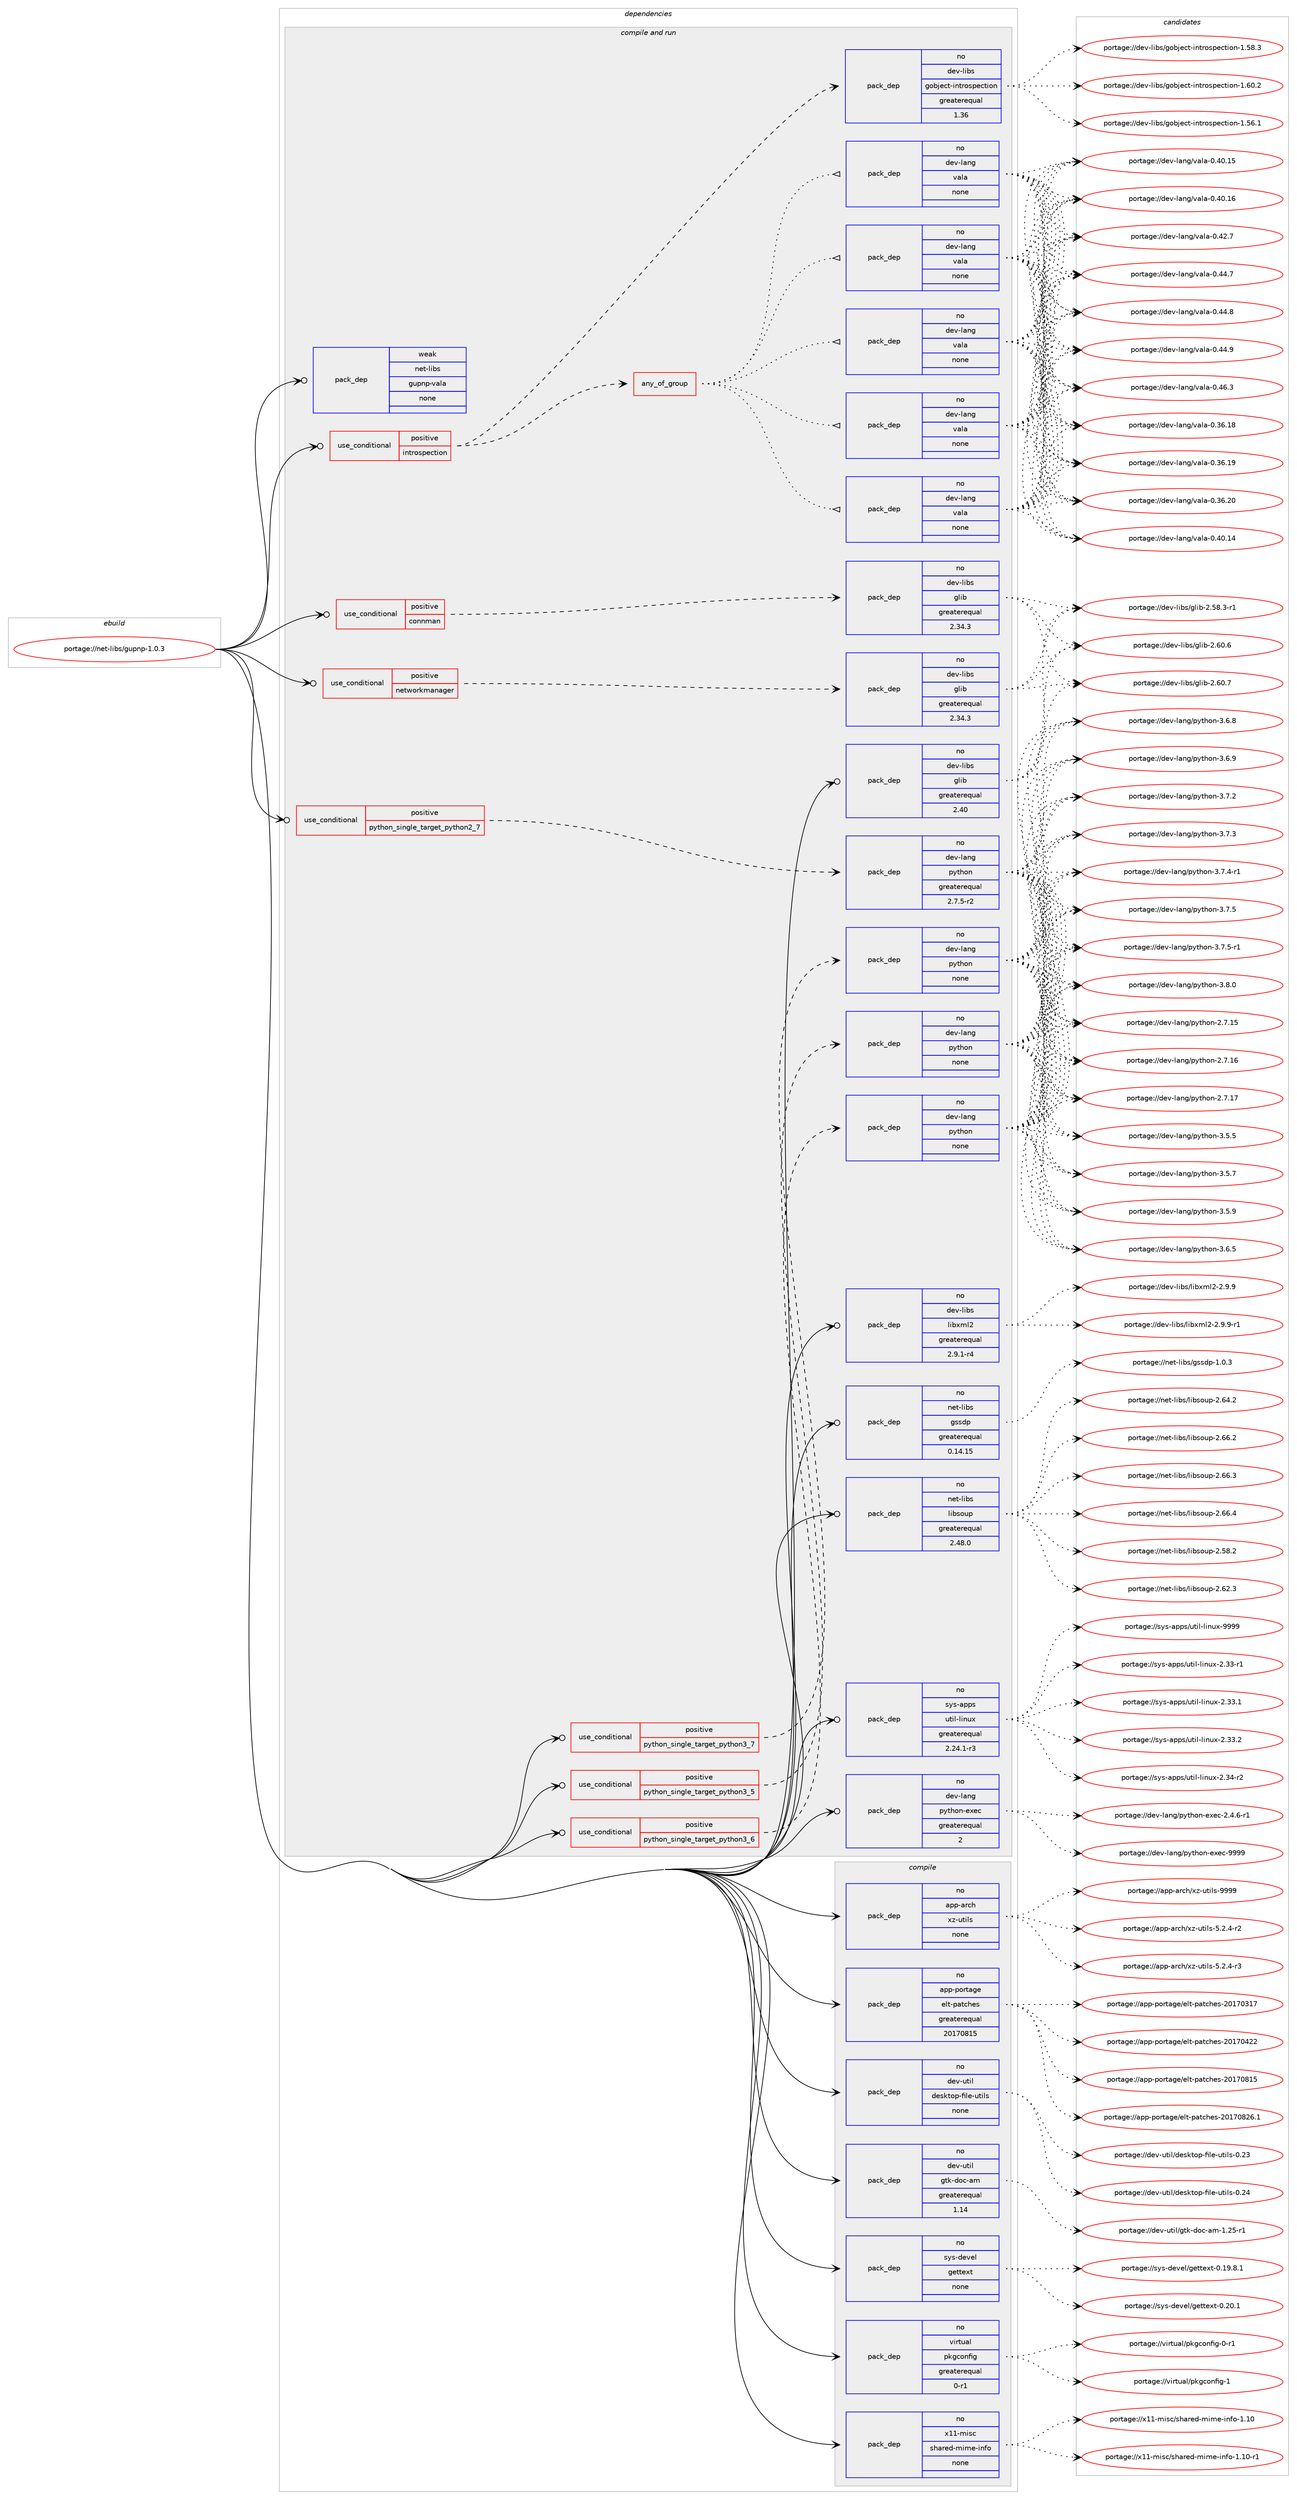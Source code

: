 digraph prolog {

# *************
# Graph options
# *************

newrank=true;
concentrate=true;
compound=true;
graph [rankdir=LR,fontname=Helvetica,fontsize=10,ranksep=1.5];#, ranksep=2.5, nodesep=0.2];
edge  [arrowhead=vee];
node  [fontname=Helvetica,fontsize=10];

# **********
# The ebuild
# **********

subgraph cluster_leftcol {
color=gray;
rank=same;
label=<<i>ebuild</i>>;
id [label="portage://net-libs/gupnp-1.0.3", color=red, width=4, href="../net-libs/gupnp-1.0.3.svg"];
}

# ****************
# The dependencies
# ****************

subgraph cluster_midcol {
color=gray;
label=<<i>dependencies</i>>;
subgraph cluster_compile {
fillcolor="#eeeeee";
style=filled;
label=<<i>compile</i>>;
subgraph pack263151 {
dependency358852 [label=<<TABLE BORDER="0" CELLBORDER="1" CELLSPACING="0" CELLPADDING="4" WIDTH="220"><TR><TD ROWSPAN="6" CELLPADDING="30">pack_dep</TD></TR><TR><TD WIDTH="110">no</TD></TR><TR><TD>app-arch</TD></TR><TR><TD>xz-utils</TD></TR><TR><TD>none</TD></TR><TR><TD></TD></TR></TABLE>>, shape=none, color=blue];
}
id:e -> dependency358852:w [weight=20,style="solid",arrowhead="vee"];
subgraph pack263152 {
dependency358853 [label=<<TABLE BORDER="0" CELLBORDER="1" CELLSPACING="0" CELLPADDING="4" WIDTH="220"><TR><TD ROWSPAN="6" CELLPADDING="30">pack_dep</TD></TR><TR><TD WIDTH="110">no</TD></TR><TR><TD>app-portage</TD></TR><TR><TD>elt-patches</TD></TR><TR><TD>greaterequal</TD></TR><TR><TD>20170815</TD></TR></TABLE>>, shape=none, color=blue];
}
id:e -> dependency358853:w [weight=20,style="solid",arrowhead="vee"];
subgraph pack263153 {
dependency358854 [label=<<TABLE BORDER="0" CELLBORDER="1" CELLSPACING="0" CELLPADDING="4" WIDTH="220"><TR><TD ROWSPAN="6" CELLPADDING="30">pack_dep</TD></TR><TR><TD WIDTH="110">no</TD></TR><TR><TD>dev-util</TD></TR><TR><TD>desktop-file-utils</TD></TR><TR><TD>none</TD></TR><TR><TD></TD></TR></TABLE>>, shape=none, color=blue];
}
id:e -> dependency358854:w [weight=20,style="solid",arrowhead="vee"];
subgraph pack263154 {
dependency358855 [label=<<TABLE BORDER="0" CELLBORDER="1" CELLSPACING="0" CELLPADDING="4" WIDTH="220"><TR><TD ROWSPAN="6" CELLPADDING="30">pack_dep</TD></TR><TR><TD WIDTH="110">no</TD></TR><TR><TD>dev-util</TD></TR><TR><TD>gtk-doc-am</TD></TR><TR><TD>greaterequal</TD></TR><TR><TD>1.14</TD></TR></TABLE>>, shape=none, color=blue];
}
id:e -> dependency358855:w [weight=20,style="solid",arrowhead="vee"];
subgraph pack263155 {
dependency358856 [label=<<TABLE BORDER="0" CELLBORDER="1" CELLSPACING="0" CELLPADDING="4" WIDTH="220"><TR><TD ROWSPAN="6" CELLPADDING="30">pack_dep</TD></TR><TR><TD WIDTH="110">no</TD></TR><TR><TD>sys-devel</TD></TR><TR><TD>gettext</TD></TR><TR><TD>none</TD></TR><TR><TD></TD></TR></TABLE>>, shape=none, color=blue];
}
id:e -> dependency358856:w [weight=20,style="solid",arrowhead="vee"];
subgraph pack263156 {
dependency358857 [label=<<TABLE BORDER="0" CELLBORDER="1" CELLSPACING="0" CELLPADDING="4" WIDTH="220"><TR><TD ROWSPAN="6" CELLPADDING="30">pack_dep</TD></TR><TR><TD WIDTH="110">no</TD></TR><TR><TD>virtual</TD></TR><TR><TD>pkgconfig</TD></TR><TR><TD>greaterequal</TD></TR><TR><TD>0-r1</TD></TR></TABLE>>, shape=none, color=blue];
}
id:e -> dependency358857:w [weight=20,style="solid",arrowhead="vee"];
subgraph pack263157 {
dependency358858 [label=<<TABLE BORDER="0" CELLBORDER="1" CELLSPACING="0" CELLPADDING="4" WIDTH="220"><TR><TD ROWSPAN="6" CELLPADDING="30">pack_dep</TD></TR><TR><TD WIDTH="110">no</TD></TR><TR><TD>x11-misc</TD></TR><TR><TD>shared-mime-info</TD></TR><TR><TD>none</TD></TR><TR><TD></TD></TR></TABLE>>, shape=none, color=blue];
}
id:e -> dependency358858:w [weight=20,style="solid",arrowhead="vee"];
}
subgraph cluster_compileandrun {
fillcolor="#eeeeee";
style=filled;
label=<<i>compile and run</i>>;
subgraph cond89771 {
dependency358859 [label=<<TABLE BORDER="0" CELLBORDER="1" CELLSPACING="0" CELLPADDING="4"><TR><TD ROWSPAN="3" CELLPADDING="10">use_conditional</TD></TR><TR><TD>positive</TD></TR><TR><TD>connman</TD></TR></TABLE>>, shape=none, color=red];
subgraph pack263158 {
dependency358860 [label=<<TABLE BORDER="0" CELLBORDER="1" CELLSPACING="0" CELLPADDING="4" WIDTH="220"><TR><TD ROWSPAN="6" CELLPADDING="30">pack_dep</TD></TR><TR><TD WIDTH="110">no</TD></TR><TR><TD>dev-libs</TD></TR><TR><TD>glib</TD></TR><TR><TD>greaterequal</TD></TR><TR><TD>2.34.3</TD></TR></TABLE>>, shape=none, color=blue];
}
dependency358859:e -> dependency358860:w [weight=20,style="dashed",arrowhead="vee"];
}
id:e -> dependency358859:w [weight=20,style="solid",arrowhead="odotvee"];
subgraph cond89772 {
dependency358861 [label=<<TABLE BORDER="0" CELLBORDER="1" CELLSPACING="0" CELLPADDING="4"><TR><TD ROWSPAN="3" CELLPADDING="10">use_conditional</TD></TR><TR><TD>positive</TD></TR><TR><TD>introspection</TD></TR></TABLE>>, shape=none, color=red];
subgraph pack263159 {
dependency358862 [label=<<TABLE BORDER="0" CELLBORDER="1" CELLSPACING="0" CELLPADDING="4" WIDTH="220"><TR><TD ROWSPAN="6" CELLPADDING="30">pack_dep</TD></TR><TR><TD WIDTH="110">no</TD></TR><TR><TD>dev-libs</TD></TR><TR><TD>gobject-introspection</TD></TR><TR><TD>greaterequal</TD></TR><TR><TD>1.36</TD></TR></TABLE>>, shape=none, color=blue];
}
dependency358861:e -> dependency358862:w [weight=20,style="dashed",arrowhead="vee"];
subgraph any5778 {
dependency358863 [label=<<TABLE BORDER="0" CELLBORDER="1" CELLSPACING="0" CELLPADDING="4"><TR><TD CELLPADDING="10">any_of_group</TD></TR></TABLE>>, shape=none, color=red];subgraph pack263160 {
dependency358864 [label=<<TABLE BORDER="0" CELLBORDER="1" CELLSPACING="0" CELLPADDING="4" WIDTH="220"><TR><TD ROWSPAN="6" CELLPADDING="30">pack_dep</TD></TR><TR><TD WIDTH="110">no</TD></TR><TR><TD>dev-lang</TD></TR><TR><TD>vala</TD></TR><TR><TD>none</TD></TR><TR><TD></TD></TR></TABLE>>, shape=none, color=blue];
}
dependency358863:e -> dependency358864:w [weight=20,style="dotted",arrowhead="oinv"];
subgraph pack263161 {
dependency358865 [label=<<TABLE BORDER="0" CELLBORDER="1" CELLSPACING="0" CELLPADDING="4" WIDTH="220"><TR><TD ROWSPAN="6" CELLPADDING="30">pack_dep</TD></TR><TR><TD WIDTH="110">no</TD></TR><TR><TD>dev-lang</TD></TR><TR><TD>vala</TD></TR><TR><TD>none</TD></TR><TR><TD></TD></TR></TABLE>>, shape=none, color=blue];
}
dependency358863:e -> dependency358865:w [weight=20,style="dotted",arrowhead="oinv"];
subgraph pack263162 {
dependency358866 [label=<<TABLE BORDER="0" CELLBORDER="1" CELLSPACING="0" CELLPADDING="4" WIDTH="220"><TR><TD ROWSPAN="6" CELLPADDING="30">pack_dep</TD></TR><TR><TD WIDTH="110">no</TD></TR><TR><TD>dev-lang</TD></TR><TR><TD>vala</TD></TR><TR><TD>none</TD></TR><TR><TD></TD></TR></TABLE>>, shape=none, color=blue];
}
dependency358863:e -> dependency358866:w [weight=20,style="dotted",arrowhead="oinv"];
subgraph pack263163 {
dependency358867 [label=<<TABLE BORDER="0" CELLBORDER="1" CELLSPACING="0" CELLPADDING="4" WIDTH="220"><TR><TD ROWSPAN="6" CELLPADDING="30">pack_dep</TD></TR><TR><TD WIDTH="110">no</TD></TR><TR><TD>dev-lang</TD></TR><TR><TD>vala</TD></TR><TR><TD>none</TD></TR><TR><TD></TD></TR></TABLE>>, shape=none, color=blue];
}
dependency358863:e -> dependency358867:w [weight=20,style="dotted",arrowhead="oinv"];
subgraph pack263164 {
dependency358868 [label=<<TABLE BORDER="0" CELLBORDER="1" CELLSPACING="0" CELLPADDING="4" WIDTH="220"><TR><TD ROWSPAN="6" CELLPADDING="30">pack_dep</TD></TR><TR><TD WIDTH="110">no</TD></TR><TR><TD>dev-lang</TD></TR><TR><TD>vala</TD></TR><TR><TD>none</TD></TR><TR><TD></TD></TR></TABLE>>, shape=none, color=blue];
}
dependency358863:e -> dependency358868:w [weight=20,style="dotted",arrowhead="oinv"];
}
dependency358861:e -> dependency358863:w [weight=20,style="dashed",arrowhead="vee"];
}
id:e -> dependency358861:w [weight=20,style="solid",arrowhead="odotvee"];
subgraph cond89773 {
dependency358869 [label=<<TABLE BORDER="0" CELLBORDER="1" CELLSPACING="0" CELLPADDING="4"><TR><TD ROWSPAN="3" CELLPADDING="10">use_conditional</TD></TR><TR><TD>positive</TD></TR><TR><TD>networkmanager</TD></TR></TABLE>>, shape=none, color=red];
subgraph pack263165 {
dependency358870 [label=<<TABLE BORDER="0" CELLBORDER="1" CELLSPACING="0" CELLPADDING="4" WIDTH="220"><TR><TD ROWSPAN="6" CELLPADDING="30">pack_dep</TD></TR><TR><TD WIDTH="110">no</TD></TR><TR><TD>dev-libs</TD></TR><TR><TD>glib</TD></TR><TR><TD>greaterequal</TD></TR><TR><TD>2.34.3</TD></TR></TABLE>>, shape=none, color=blue];
}
dependency358869:e -> dependency358870:w [weight=20,style="dashed",arrowhead="vee"];
}
id:e -> dependency358869:w [weight=20,style="solid",arrowhead="odotvee"];
subgraph cond89774 {
dependency358871 [label=<<TABLE BORDER="0" CELLBORDER="1" CELLSPACING="0" CELLPADDING="4"><TR><TD ROWSPAN="3" CELLPADDING="10">use_conditional</TD></TR><TR><TD>positive</TD></TR><TR><TD>python_single_target_python2_7</TD></TR></TABLE>>, shape=none, color=red];
subgraph pack263166 {
dependency358872 [label=<<TABLE BORDER="0" CELLBORDER="1" CELLSPACING="0" CELLPADDING="4" WIDTH="220"><TR><TD ROWSPAN="6" CELLPADDING="30">pack_dep</TD></TR><TR><TD WIDTH="110">no</TD></TR><TR><TD>dev-lang</TD></TR><TR><TD>python</TD></TR><TR><TD>greaterequal</TD></TR><TR><TD>2.7.5-r2</TD></TR></TABLE>>, shape=none, color=blue];
}
dependency358871:e -> dependency358872:w [weight=20,style="dashed",arrowhead="vee"];
}
id:e -> dependency358871:w [weight=20,style="solid",arrowhead="odotvee"];
subgraph cond89775 {
dependency358873 [label=<<TABLE BORDER="0" CELLBORDER="1" CELLSPACING="0" CELLPADDING="4"><TR><TD ROWSPAN="3" CELLPADDING="10">use_conditional</TD></TR><TR><TD>positive</TD></TR><TR><TD>python_single_target_python3_5</TD></TR></TABLE>>, shape=none, color=red];
subgraph pack263167 {
dependency358874 [label=<<TABLE BORDER="0" CELLBORDER="1" CELLSPACING="0" CELLPADDING="4" WIDTH="220"><TR><TD ROWSPAN="6" CELLPADDING="30">pack_dep</TD></TR><TR><TD WIDTH="110">no</TD></TR><TR><TD>dev-lang</TD></TR><TR><TD>python</TD></TR><TR><TD>none</TD></TR><TR><TD></TD></TR></TABLE>>, shape=none, color=blue];
}
dependency358873:e -> dependency358874:w [weight=20,style="dashed",arrowhead="vee"];
}
id:e -> dependency358873:w [weight=20,style="solid",arrowhead="odotvee"];
subgraph cond89776 {
dependency358875 [label=<<TABLE BORDER="0" CELLBORDER="1" CELLSPACING="0" CELLPADDING="4"><TR><TD ROWSPAN="3" CELLPADDING="10">use_conditional</TD></TR><TR><TD>positive</TD></TR><TR><TD>python_single_target_python3_6</TD></TR></TABLE>>, shape=none, color=red];
subgraph pack263168 {
dependency358876 [label=<<TABLE BORDER="0" CELLBORDER="1" CELLSPACING="0" CELLPADDING="4" WIDTH="220"><TR><TD ROWSPAN="6" CELLPADDING="30">pack_dep</TD></TR><TR><TD WIDTH="110">no</TD></TR><TR><TD>dev-lang</TD></TR><TR><TD>python</TD></TR><TR><TD>none</TD></TR><TR><TD></TD></TR></TABLE>>, shape=none, color=blue];
}
dependency358875:e -> dependency358876:w [weight=20,style="dashed",arrowhead="vee"];
}
id:e -> dependency358875:w [weight=20,style="solid",arrowhead="odotvee"];
subgraph cond89777 {
dependency358877 [label=<<TABLE BORDER="0" CELLBORDER="1" CELLSPACING="0" CELLPADDING="4"><TR><TD ROWSPAN="3" CELLPADDING="10">use_conditional</TD></TR><TR><TD>positive</TD></TR><TR><TD>python_single_target_python3_7</TD></TR></TABLE>>, shape=none, color=red];
subgraph pack263169 {
dependency358878 [label=<<TABLE BORDER="0" CELLBORDER="1" CELLSPACING="0" CELLPADDING="4" WIDTH="220"><TR><TD ROWSPAN="6" CELLPADDING="30">pack_dep</TD></TR><TR><TD WIDTH="110">no</TD></TR><TR><TD>dev-lang</TD></TR><TR><TD>python</TD></TR><TR><TD>none</TD></TR><TR><TD></TD></TR></TABLE>>, shape=none, color=blue];
}
dependency358877:e -> dependency358878:w [weight=20,style="dashed",arrowhead="vee"];
}
id:e -> dependency358877:w [weight=20,style="solid",arrowhead="odotvee"];
subgraph pack263170 {
dependency358879 [label=<<TABLE BORDER="0" CELLBORDER="1" CELLSPACING="0" CELLPADDING="4" WIDTH="220"><TR><TD ROWSPAN="6" CELLPADDING="30">pack_dep</TD></TR><TR><TD WIDTH="110">no</TD></TR><TR><TD>dev-lang</TD></TR><TR><TD>python-exec</TD></TR><TR><TD>greaterequal</TD></TR><TR><TD>2</TD></TR></TABLE>>, shape=none, color=blue];
}
id:e -> dependency358879:w [weight=20,style="solid",arrowhead="odotvee"];
subgraph pack263171 {
dependency358880 [label=<<TABLE BORDER="0" CELLBORDER="1" CELLSPACING="0" CELLPADDING="4" WIDTH="220"><TR><TD ROWSPAN="6" CELLPADDING="30">pack_dep</TD></TR><TR><TD WIDTH="110">no</TD></TR><TR><TD>dev-libs</TD></TR><TR><TD>glib</TD></TR><TR><TD>greaterequal</TD></TR><TR><TD>2.40</TD></TR></TABLE>>, shape=none, color=blue];
}
id:e -> dependency358880:w [weight=20,style="solid",arrowhead="odotvee"];
subgraph pack263172 {
dependency358881 [label=<<TABLE BORDER="0" CELLBORDER="1" CELLSPACING="0" CELLPADDING="4" WIDTH="220"><TR><TD ROWSPAN="6" CELLPADDING="30">pack_dep</TD></TR><TR><TD WIDTH="110">no</TD></TR><TR><TD>dev-libs</TD></TR><TR><TD>libxml2</TD></TR><TR><TD>greaterequal</TD></TR><TR><TD>2.9.1-r4</TD></TR></TABLE>>, shape=none, color=blue];
}
id:e -> dependency358881:w [weight=20,style="solid",arrowhead="odotvee"];
subgraph pack263173 {
dependency358882 [label=<<TABLE BORDER="0" CELLBORDER="1" CELLSPACING="0" CELLPADDING="4" WIDTH="220"><TR><TD ROWSPAN="6" CELLPADDING="30">pack_dep</TD></TR><TR><TD WIDTH="110">no</TD></TR><TR><TD>net-libs</TD></TR><TR><TD>gssdp</TD></TR><TR><TD>greaterequal</TD></TR><TR><TD>0.14.15</TD></TR></TABLE>>, shape=none, color=blue];
}
id:e -> dependency358882:w [weight=20,style="solid",arrowhead="odotvee"];
subgraph pack263174 {
dependency358883 [label=<<TABLE BORDER="0" CELLBORDER="1" CELLSPACING="0" CELLPADDING="4" WIDTH="220"><TR><TD ROWSPAN="6" CELLPADDING="30">pack_dep</TD></TR><TR><TD WIDTH="110">no</TD></TR><TR><TD>net-libs</TD></TR><TR><TD>libsoup</TD></TR><TR><TD>greaterequal</TD></TR><TR><TD>2.48.0</TD></TR></TABLE>>, shape=none, color=blue];
}
id:e -> dependency358883:w [weight=20,style="solid",arrowhead="odotvee"];
subgraph pack263175 {
dependency358884 [label=<<TABLE BORDER="0" CELLBORDER="1" CELLSPACING="0" CELLPADDING="4" WIDTH="220"><TR><TD ROWSPAN="6" CELLPADDING="30">pack_dep</TD></TR><TR><TD WIDTH="110">no</TD></TR><TR><TD>sys-apps</TD></TR><TR><TD>util-linux</TD></TR><TR><TD>greaterequal</TD></TR><TR><TD>2.24.1-r3</TD></TR></TABLE>>, shape=none, color=blue];
}
id:e -> dependency358884:w [weight=20,style="solid",arrowhead="odotvee"];
subgraph pack263176 {
dependency358885 [label=<<TABLE BORDER="0" CELLBORDER="1" CELLSPACING="0" CELLPADDING="4" WIDTH="220"><TR><TD ROWSPAN="6" CELLPADDING="30">pack_dep</TD></TR><TR><TD WIDTH="110">weak</TD></TR><TR><TD>net-libs</TD></TR><TR><TD>gupnp-vala</TD></TR><TR><TD>none</TD></TR><TR><TD></TD></TR></TABLE>>, shape=none, color=blue];
}
id:e -> dependency358885:w [weight=20,style="solid",arrowhead="odotvee"];
}
subgraph cluster_run {
fillcolor="#eeeeee";
style=filled;
label=<<i>run</i>>;
}
}

# **************
# The candidates
# **************

subgraph cluster_choices {
rank=same;
color=gray;
label=<<i>candidates</i>>;

subgraph choice263151 {
color=black;
nodesep=1;
choiceportage9711211245971149910447120122451171161051081154553465046524511450 [label="portage://app-arch/xz-utils-5.2.4-r2", color=red, width=4,href="../app-arch/xz-utils-5.2.4-r2.svg"];
choiceportage9711211245971149910447120122451171161051081154553465046524511451 [label="portage://app-arch/xz-utils-5.2.4-r3", color=red, width=4,href="../app-arch/xz-utils-5.2.4-r3.svg"];
choiceportage9711211245971149910447120122451171161051081154557575757 [label="portage://app-arch/xz-utils-9999", color=red, width=4,href="../app-arch/xz-utils-9999.svg"];
dependency358852:e -> choiceportage9711211245971149910447120122451171161051081154553465046524511450:w [style=dotted,weight="100"];
dependency358852:e -> choiceportage9711211245971149910447120122451171161051081154553465046524511451:w [style=dotted,weight="100"];
dependency358852:e -> choiceportage9711211245971149910447120122451171161051081154557575757:w [style=dotted,weight="100"];
}
subgraph choice263152 {
color=black;
nodesep=1;
choiceportage97112112451121111141169710310147101108116451129711699104101115455048495548514955 [label="portage://app-portage/elt-patches-20170317", color=red, width=4,href="../app-portage/elt-patches-20170317.svg"];
choiceportage97112112451121111141169710310147101108116451129711699104101115455048495548525050 [label="portage://app-portage/elt-patches-20170422", color=red, width=4,href="../app-portage/elt-patches-20170422.svg"];
choiceportage97112112451121111141169710310147101108116451129711699104101115455048495548564953 [label="portage://app-portage/elt-patches-20170815", color=red, width=4,href="../app-portage/elt-patches-20170815.svg"];
choiceportage971121124511211111411697103101471011081164511297116991041011154550484955485650544649 [label="portage://app-portage/elt-patches-20170826.1", color=red, width=4,href="../app-portage/elt-patches-20170826.1.svg"];
dependency358853:e -> choiceportage97112112451121111141169710310147101108116451129711699104101115455048495548514955:w [style=dotted,weight="100"];
dependency358853:e -> choiceportage97112112451121111141169710310147101108116451129711699104101115455048495548525050:w [style=dotted,weight="100"];
dependency358853:e -> choiceportage97112112451121111141169710310147101108116451129711699104101115455048495548564953:w [style=dotted,weight="100"];
dependency358853:e -> choiceportage971121124511211111411697103101471011081164511297116991041011154550484955485650544649:w [style=dotted,weight="100"];
}
subgraph choice263153 {
color=black;
nodesep=1;
choiceportage100101118451171161051084710010111510711611111245102105108101451171161051081154548465051 [label="portage://dev-util/desktop-file-utils-0.23", color=red, width=4,href="../dev-util/desktop-file-utils-0.23.svg"];
choiceportage100101118451171161051084710010111510711611111245102105108101451171161051081154548465052 [label="portage://dev-util/desktop-file-utils-0.24", color=red, width=4,href="../dev-util/desktop-file-utils-0.24.svg"];
dependency358854:e -> choiceportage100101118451171161051084710010111510711611111245102105108101451171161051081154548465051:w [style=dotted,weight="100"];
dependency358854:e -> choiceportage100101118451171161051084710010111510711611111245102105108101451171161051081154548465052:w [style=dotted,weight="100"];
}
subgraph choice263154 {
color=black;
nodesep=1;
choiceportage10010111845117116105108471031161074510011199459710945494650534511449 [label="portage://dev-util/gtk-doc-am-1.25-r1", color=red, width=4,href="../dev-util/gtk-doc-am-1.25-r1.svg"];
dependency358855:e -> choiceportage10010111845117116105108471031161074510011199459710945494650534511449:w [style=dotted,weight="100"];
}
subgraph choice263155 {
color=black;
nodesep=1;
choiceportage1151211154510010111810110847103101116116101120116454846495746564649 [label="portage://sys-devel/gettext-0.19.8.1", color=red, width=4,href="../sys-devel/gettext-0.19.8.1.svg"];
choiceportage115121115451001011181011084710310111611610112011645484650484649 [label="portage://sys-devel/gettext-0.20.1", color=red, width=4,href="../sys-devel/gettext-0.20.1.svg"];
dependency358856:e -> choiceportage1151211154510010111810110847103101116116101120116454846495746564649:w [style=dotted,weight="100"];
dependency358856:e -> choiceportage115121115451001011181011084710310111611610112011645484650484649:w [style=dotted,weight="100"];
}
subgraph choice263156 {
color=black;
nodesep=1;
choiceportage11810511411611797108471121071039911111010210510345484511449 [label="portage://virtual/pkgconfig-0-r1", color=red, width=4,href="../virtual/pkgconfig-0-r1.svg"];
choiceportage1181051141161179710847112107103991111101021051034549 [label="portage://virtual/pkgconfig-1", color=red, width=4,href="../virtual/pkgconfig-1.svg"];
dependency358857:e -> choiceportage11810511411611797108471121071039911111010210510345484511449:w [style=dotted,weight="100"];
dependency358857:e -> choiceportage1181051141161179710847112107103991111101021051034549:w [style=dotted,weight="100"];
}
subgraph choice263157 {
color=black;
nodesep=1;
choiceportage12049494510910511599471151049711410110045109105109101451051101021114549464948 [label="portage://x11-misc/shared-mime-info-1.10", color=red, width=4,href="../x11-misc/shared-mime-info-1.10.svg"];
choiceportage120494945109105115994711510497114101100451091051091014510511010211145494649484511449 [label="portage://x11-misc/shared-mime-info-1.10-r1", color=red, width=4,href="../x11-misc/shared-mime-info-1.10-r1.svg"];
dependency358858:e -> choiceportage12049494510910511599471151049711410110045109105109101451051101021114549464948:w [style=dotted,weight="100"];
dependency358858:e -> choiceportage120494945109105115994711510497114101100451091051091014510511010211145494649484511449:w [style=dotted,weight="100"];
}
subgraph choice263158 {
color=black;
nodesep=1;
choiceportage10010111845108105981154710310810598455046535646514511449 [label="portage://dev-libs/glib-2.58.3-r1", color=red, width=4,href="../dev-libs/glib-2.58.3-r1.svg"];
choiceportage1001011184510810598115471031081059845504654484654 [label="portage://dev-libs/glib-2.60.6", color=red, width=4,href="../dev-libs/glib-2.60.6.svg"];
choiceportage1001011184510810598115471031081059845504654484655 [label="portage://dev-libs/glib-2.60.7", color=red, width=4,href="../dev-libs/glib-2.60.7.svg"];
dependency358860:e -> choiceportage10010111845108105981154710310810598455046535646514511449:w [style=dotted,weight="100"];
dependency358860:e -> choiceportage1001011184510810598115471031081059845504654484654:w [style=dotted,weight="100"];
dependency358860:e -> choiceportage1001011184510810598115471031081059845504654484655:w [style=dotted,weight="100"];
}
subgraph choice263159 {
color=black;
nodesep=1;
choiceportage1001011184510810598115471031119810610199116451051101161141111151121019911610511111045494653544649 [label="portage://dev-libs/gobject-introspection-1.56.1", color=red, width=4,href="../dev-libs/gobject-introspection-1.56.1.svg"];
choiceportage1001011184510810598115471031119810610199116451051101161141111151121019911610511111045494653564651 [label="portage://dev-libs/gobject-introspection-1.58.3", color=red, width=4,href="../dev-libs/gobject-introspection-1.58.3.svg"];
choiceportage1001011184510810598115471031119810610199116451051101161141111151121019911610511111045494654484650 [label="portage://dev-libs/gobject-introspection-1.60.2", color=red, width=4,href="../dev-libs/gobject-introspection-1.60.2.svg"];
dependency358862:e -> choiceportage1001011184510810598115471031119810610199116451051101161141111151121019911610511111045494653544649:w [style=dotted,weight="100"];
dependency358862:e -> choiceportage1001011184510810598115471031119810610199116451051101161141111151121019911610511111045494653564651:w [style=dotted,weight="100"];
dependency358862:e -> choiceportage1001011184510810598115471031119810610199116451051101161141111151121019911610511111045494654484650:w [style=dotted,weight="100"];
}
subgraph choice263160 {
color=black;
nodesep=1;
choiceportage10010111845108971101034711897108974548465154464956 [label="portage://dev-lang/vala-0.36.18", color=red, width=4,href="../dev-lang/vala-0.36.18.svg"];
choiceportage10010111845108971101034711897108974548465154464957 [label="portage://dev-lang/vala-0.36.19", color=red, width=4,href="../dev-lang/vala-0.36.19.svg"];
choiceportage10010111845108971101034711897108974548465154465048 [label="portage://dev-lang/vala-0.36.20", color=red, width=4,href="../dev-lang/vala-0.36.20.svg"];
choiceportage10010111845108971101034711897108974548465248464952 [label="portage://dev-lang/vala-0.40.14", color=red, width=4,href="../dev-lang/vala-0.40.14.svg"];
choiceportage10010111845108971101034711897108974548465248464953 [label="portage://dev-lang/vala-0.40.15", color=red, width=4,href="../dev-lang/vala-0.40.15.svg"];
choiceportage10010111845108971101034711897108974548465248464954 [label="portage://dev-lang/vala-0.40.16", color=red, width=4,href="../dev-lang/vala-0.40.16.svg"];
choiceportage100101118451089711010347118971089745484652504655 [label="portage://dev-lang/vala-0.42.7", color=red, width=4,href="../dev-lang/vala-0.42.7.svg"];
choiceportage100101118451089711010347118971089745484652524655 [label="portage://dev-lang/vala-0.44.7", color=red, width=4,href="../dev-lang/vala-0.44.7.svg"];
choiceportage100101118451089711010347118971089745484652524656 [label="portage://dev-lang/vala-0.44.8", color=red, width=4,href="../dev-lang/vala-0.44.8.svg"];
choiceportage100101118451089711010347118971089745484652524657 [label="portage://dev-lang/vala-0.44.9", color=red, width=4,href="../dev-lang/vala-0.44.9.svg"];
choiceportage100101118451089711010347118971089745484652544651 [label="portage://dev-lang/vala-0.46.3", color=red, width=4,href="../dev-lang/vala-0.46.3.svg"];
dependency358864:e -> choiceportage10010111845108971101034711897108974548465154464956:w [style=dotted,weight="100"];
dependency358864:e -> choiceportage10010111845108971101034711897108974548465154464957:w [style=dotted,weight="100"];
dependency358864:e -> choiceportage10010111845108971101034711897108974548465154465048:w [style=dotted,weight="100"];
dependency358864:e -> choiceportage10010111845108971101034711897108974548465248464952:w [style=dotted,weight="100"];
dependency358864:e -> choiceportage10010111845108971101034711897108974548465248464953:w [style=dotted,weight="100"];
dependency358864:e -> choiceportage10010111845108971101034711897108974548465248464954:w [style=dotted,weight="100"];
dependency358864:e -> choiceportage100101118451089711010347118971089745484652504655:w [style=dotted,weight="100"];
dependency358864:e -> choiceportage100101118451089711010347118971089745484652524655:w [style=dotted,weight="100"];
dependency358864:e -> choiceportage100101118451089711010347118971089745484652524656:w [style=dotted,weight="100"];
dependency358864:e -> choiceportage100101118451089711010347118971089745484652524657:w [style=dotted,weight="100"];
dependency358864:e -> choiceportage100101118451089711010347118971089745484652544651:w [style=dotted,weight="100"];
}
subgraph choice263161 {
color=black;
nodesep=1;
choiceportage10010111845108971101034711897108974548465154464956 [label="portage://dev-lang/vala-0.36.18", color=red, width=4,href="../dev-lang/vala-0.36.18.svg"];
choiceportage10010111845108971101034711897108974548465154464957 [label="portage://dev-lang/vala-0.36.19", color=red, width=4,href="../dev-lang/vala-0.36.19.svg"];
choiceportage10010111845108971101034711897108974548465154465048 [label="portage://dev-lang/vala-0.36.20", color=red, width=4,href="../dev-lang/vala-0.36.20.svg"];
choiceportage10010111845108971101034711897108974548465248464952 [label="portage://dev-lang/vala-0.40.14", color=red, width=4,href="../dev-lang/vala-0.40.14.svg"];
choiceportage10010111845108971101034711897108974548465248464953 [label="portage://dev-lang/vala-0.40.15", color=red, width=4,href="../dev-lang/vala-0.40.15.svg"];
choiceportage10010111845108971101034711897108974548465248464954 [label="portage://dev-lang/vala-0.40.16", color=red, width=4,href="../dev-lang/vala-0.40.16.svg"];
choiceportage100101118451089711010347118971089745484652504655 [label="portage://dev-lang/vala-0.42.7", color=red, width=4,href="../dev-lang/vala-0.42.7.svg"];
choiceportage100101118451089711010347118971089745484652524655 [label="portage://dev-lang/vala-0.44.7", color=red, width=4,href="../dev-lang/vala-0.44.7.svg"];
choiceportage100101118451089711010347118971089745484652524656 [label="portage://dev-lang/vala-0.44.8", color=red, width=4,href="../dev-lang/vala-0.44.8.svg"];
choiceportage100101118451089711010347118971089745484652524657 [label="portage://dev-lang/vala-0.44.9", color=red, width=4,href="../dev-lang/vala-0.44.9.svg"];
choiceportage100101118451089711010347118971089745484652544651 [label="portage://dev-lang/vala-0.46.3", color=red, width=4,href="../dev-lang/vala-0.46.3.svg"];
dependency358865:e -> choiceportage10010111845108971101034711897108974548465154464956:w [style=dotted,weight="100"];
dependency358865:e -> choiceportage10010111845108971101034711897108974548465154464957:w [style=dotted,weight="100"];
dependency358865:e -> choiceportage10010111845108971101034711897108974548465154465048:w [style=dotted,weight="100"];
dependency358865:e -> choiceportage10010111845108971101034711897108974548465248464952:w [style=dotted,weight="100"];
dependency358865:e -> choiceportage10010111845108971101034711897108974548465248464953:w [style=dotted,weight="100"];
dependency358865:e -> choiceportage10010111845108971101034711897108974548465248464954:w [style=dotted,weight="100"];
dependency358865:e -> choiceportage100101118451089711010347118971089745484652504655:w [style=dotted,weight="100"];
dependency358865:e -> choiceportage100101118451089711010347118971089745484652524655:w [style=dotted,weight="100"];
dependency358865:e -> choiceportage100101118451089711010347118971089745484652524656:w [style=dotted,weight="100"];
dependency358865:e -> choiceportage100101118451089711010347118971089745484652524657:w [style=dotted,weight="100"];
dependency358865:e -> choiceportage100101118451089711010347118971089745484652544651:w [style=dotted,weight="100"];
}
subgraph choice263162 {
color=black;
nodesep=1;
choiceportage10010111845108971101034711897108974548465154464956 [label="portage://dev-lang/vala-0.36.18", color=red, width=4,href="../dev-lang/vala-0.36.18.svg"];
choiceportage10010111845108971101034711897108974548465154464957 [label="portage://dev-lang/vala-0.36.19", color=red, width=4,href="../dev-lang/vala-0.36.19.svg"];
choiceportage10010111845108971101034711897108974548465154465048 [label="portage://dev-lang/vala-0.36.20", color=red, width=4,href="../dev-lang/vala-0.36.20.svg"];
choiceportage10010111845108971101034711897108974548465248464952 [label="portage://dev-lang/vala-0.40.14", color=red, width=4,href="../dev-lang/vala-0.40.14.svg"];
choiceportage10010111845108971101034711897108974548465248464953 [label="portage://dev-lang/vala-0.40.15", color=red, width=4,href="../dev-lang/vala-0.40.15.svg"];
choiceportage10010111845108971101034711897108974548465248464954 [label="portage://dev-lang/vala-0.40.16", color=red, width=4,href="../dev-lang/vala-0.40.16.svg"];
choiceportage100101118451089711010347118971089745484652504655 [label="portage://dev-lang/vala-0.42.7", color=red, width=4,href="../dev-lang/vala-0.42.7.svg"];
choiceportage100101118451089711010347118971089745484652524655 [label="portage://dev-lang/vala-0.44.7", color=red, width=4,href="../dev-lang/vala-0.44.7.svg"];
choiceportage100101118451089711010347118971089745484652524656 [label="portage://dev-lang/vala-0.44.8", color=red, width=4,href="../dev-lang/vala-0.44.8.svg"];
choiceportage100101118451089711010347118971089745484652524657 [label="portage://dev-lang/vala-0.44.9", color=red, width=4,href="../dev-lang/vala-0.44.9.svg"];
choiceportage100101118451089711010347118971089745484652544651 [label="portage://dev-lang/vala-0.46.3", color=red, width=4,href="../dev-lang/vala-0.46.3.svg"];
dependency358866:e -> choiceportage10010111845108971101034711897108974548465154464956:w [style=dotted,weight="100"];
dependency358866:e -> choiceportage10010111845108971101034711897108974548465154464957:w [style=dotted,weight="100"];
dependency358866:e -> choiceportage10010111845108971101034711897108974548465154465048:w [style=dotted,weight="100"];
dependency358866:e -> choiceportage10010111845108971101034711897108974548465248464952:w [style=dotted,weight="100"];
dependency358866:e -> choiceportage10010111845108971101034711897108974548465248464953:w [style=dotted,weight="100"];
dependency358866:e -> choiceportage10010111845108971101034711897108974548465248464954:w [style=dotted,weight="100"];
dependency358866:e -> choiceportage100101118451089711010347118971089745484652504655:w [style=dotted,weight="100"];
dependency358866:e -> choiceportage100101118451089711010347118971089745484652524655:w [style=dotted,weight="100"];
dependency358866:e -> choiceportage100101118451089711010347118971089745484652524656:w [style=dotted,weight="100"];
dependency358866:e -> choiceportage100101118451089711010347118971089745484652524657:w [style=dotted,weight="100"];
dependency358866:e -> choiceportage100101118451089711010347118971089745484652544651:w [style=dotted,weight="100"];
}
subgraph choice263163 {
color=black;
nodesep=1;
choiceportage10010111845108971101034711897108974548465154464956 [label="portage://dev-lang/vala-0.36.18", color=red, width=4,href="../dev-lang/vala-0.36.18.svg"];
choiceportage10010111845108971101034711897108974548465154464957 [label="portage://dev-lang/vala-0.36.19", color=red, width=4,href="../dev-lang/vala-0.36.19.svg"];
choiceportage10010111845108971101034711897108974548465154465048 [label="portage://dev-lang/vala-0.36.20", color=red, width=4,href="../dev-lang/vala-0.36.20.svg"];
choiceportage10010111845108971101034711897108974548465248464952 [label="portage://dev-lang/vala-0.40.14", color=red, width=4,href="../dev-lang/vala-0.40.14.svg"];
choiceportage10010111845108971101034711897108974548465248464953 [label="portage://dev-lang/vala-0.40.15", color=red, width=4,href="../dev-lang/vala-0.40.15.svg"];
choiceportage10010111845108971101034711897108974548465248464954 [label="portage://dev-lang/vala-0.40.16", color=red, width=4,href="../dev-lang/vala-0.40.16.svg"];
choiceportage100101118451089711010347118971089745484652504655 [label="portage://dev-lang/vala-0.42.7", color=red, width=4,href="../dev-lang/vala-0.42.7.svg"];
choiceportage100101118451089711010347118971089745484652524655 [label="portage://dev-lang/vala-0.44.7", color=red, width=4,href="../dev-lang/vala-0.44.7.svg"];
choiceportage100101118451089711010347118971089745484652524656 [label="portage://dev-lang/vala-0.44.8", color=red, width=4,href="../dev-lang/vala-0.44.8.svg"];
choiceportage100101118451089711010347118971089745484652524657 [label="portage://dev-lang/vala-0.44.9", color=red, width=4,href="../dev-lang/vala-0.44.9.svg"];
choiceportage100101118451089711010347118971089745484652544651 [label="portage://dev-lang/vala-0.46.3", color=red, width=4,href="../dev-lang/vala-0.46.3.svg"];
dependency358867:e -> choiceportage10010111845108971101034711897108974548465154464956:w [style=dotted,weight="100"];
dependency358867:e -> choiceportage10010111845108971101034711897108974548465154464957:w [style=dotted,weight="100"];
dependency358867:e -> choiceportage10010111845108971101034711897108974548465154465048:w [style=dotted,weight="100"];
dependency358867:e -> choiceportage10010111845108971101034711897108974548465248464952:w [style=dotted,weight="100"];
dependency358867:e -> choiceportage10010111845108971101034711897108974548465248464953:w [style=dotted,weight="100"];
dependency358867:e -> choiceportage10010111845108971101034711897108974548465248464954:w [style=dotted,weight="100"];
dependency358867:e -> choiceportage100101118451089711010347118971089745484652504655:w [style=dotted,weight="100"];
dependency358867:e -> choiceportage100101118451089711010347118971089745484652524655:w [style=dotted,weight="100"];
dependency358867:e -> choiceportage100101118451089711010347118971089745484652524656:w [style=dotted,weight="100"];
dependency358867:e -> choiceportage100101118451089711010347118971089745484652524657:w [style=dotted,weight="100"];
dependency358867:e -> choiceportage100101118451089711010347118971089745484652544651:w [style=dotted,weight="100"];
}
subgraph choice263164 {
color=black;
nodesep=1;
choiceportage10010111845108971101034711897108974548465154464956 [label="portage://dev-lang/vala-0.36.18", color=red, width=4,href="../dev-lang/vala-0.36.18.svg"];
choiceportage10010111845108971101034711897108974548465154464957 [label="portage://dev-lang/vala-0.36.19", color=red, width=4,href="../dev-lang/vala-0.36.19.svg"];
choiceportage10010111845108971101034711897108974548465154465048 [label="portage://dev-lang/vala-0.36.20", color=red, width=4,href="../dev-lang/vala-0.36.20.svg"];
choiceportage10010111845108971101034711897108974548465248464952 [label="portage://dev-lang/vala-0.40.14", color=red, width=4,href="../dev-lang/vala-0.40.14.svg"];
choiceportage10010111845108971101034711897108974548465248464953 [label="portage://dev-lang/vala-0.40.15", color=red, width=4,href="../dev-lang/vala-0.40.15.svg"];
choiceportage10010111845108971101034711897108974548465248464954 [label="portage://dev-lang/vala-0.40.16", color=red, width=4,href="../dev-lang/vala-0.40.16.svg"];
choiceportage100101118451089711010347118971089745484652504655 [label="portage://dev-lang/vala-0.42.7", color=red, width=4,href="../dev-lang/vala-0.42.7.svg"];
choiceportage100101118451089711010347118971089745484652524655 [label="portage://dev-lang/vala-0.44.7", color=red, width=4,href="../dev-lang/vala-0.44.7.svg"];
choiceportage100101118451089711010347118971089745484652524656 [label="portage://dev-lang/vala-0.44.8", color=red, width=4,href="../dev-lang/vala-0.44.8.svg"];
choiceportage100101118451089711010347118971089745484652524657 [label="portage://dev-lang/vala-0.44.9", color=red, width=4,href="../dev-lang/vala-0.44.9.svg"];
choiceportage100101118451089711010347118971089745484652544651 [label="portage://dev-lang/vala-0.46.3", color=red, width=4,href="../dev-lang/vala-0.46.3.svg"];
dependency358868:e -> choiceportage10010111845108971101034711897108974548465154464956:w [style=dotted,weight="100"];
dependency358868:e -> choiceportage10010111845108971101034711897108974548465154464957:w [style=dotted,weight="100"];
dependency358868:e -> choiceportage10010111845108971101034711897108974548465154465048:w [style=dotted,weight="100"];
dependency358868:e -> choiceportage10010111845108971101034711897108974548465248464952:w [style=dotted,weight="100"];
dependency358868:e -> choiceportage10010111845108971101034711897108974548465248464953:w [style=dotted,weight="100"];
dependency358868:e -> choiceportage10010111845108971101034711897108974548465248464954:w [style=dotted,weight="100"];
dependency358868:e -> choiceportage100101118451089711010347118971089745484652504655:w [style=dotted,weight="100"];
dependency358868:e -> choiceportage100101118451089711010347118971089745484652524655:w [style=dotted,weight="100"];
dependency358868:e -> choiceportage100101118451089711010347118971089745484652524656:w [style=dotted,weight="100"];
dependency358868:e -> choiceportage100101118451089711010347118971089745484652524657:w [style=dotted,weight="100"];
dependency358868:e -> choiceportage100101118451089711010347118971089745484652544651:w [style=dotted,weight="100"];
}
subgraph choice263165 {
color=black;
nodesep=1;
choiceportage10010111845108105981154710310810598455046535646514511449 [label="portage://dev-libs/glib-2.58.3-r1", color=red, width=4,href="../dev-libs/glib-2.58.3-r1.svg"];
choiceportage1001011184510810598115471031081059845504654484654 [label="portage://dev-libs/glib-2.60.6", color=red, width=4,href="../dev-libs/glib-2.60.6.svg"];
choiceportage1001011184510810598115471031081059845504654484655 [label="portage://dev-libs/glib-2.60.7", color=red, width=4,href="../dev-libs/glib-2.60.7.svg"];
dependency358870:e -> choiceportage10010111845108105981154710310810598455046535646514511449:w [style=dotted,weight="100"];
dependency358870:e -> choiceportage1001011184510810598115471031081059845504654484654:w [style=dotted,weight="100"];
dependency358870:e -> choiceportage1001011184510810598115471031081059845504654484655:w [style=dotted,weight="100"];
}
subgraph choice263166 {
color=black;
nodesep=1;
choiceportage10010111845108971101034711212111610411111045504655464953 [label="portage://dev-lang/python-2.7.15", color=red, width=4,href="../dev-lang/python-2.7.15.svg"];
choiceportage10010111845108971101034711212111610411111045504655464954 [label="portage://dev-lang/python-2.7.16", color=red, width=4,href="../dev-lang/python-2.7.16.svg"];
choiceportage10010111845108971101034711212111610411111045504655464955 [label="portage://dev-lang/python-2.7.17", color=red, width=4,href="../dev-lang/python-2.7.17.svg"];
choiceportage100101118451089711010347112121116104111110455146534653 [label="portage://dev-lang/python-3.5.5", color=red, width=4,href="../dev-lang/python-3.5.5.svg"];
choiceportage100101118451089711010347112121116104111110455146534655 [label="portage://dev-lang/python-3.5.7", color=red, width=4,href="../dev-lang/python-3.5.7.svg"];
choiceportage100101118451089711010347112121116104111110455146534657 [label="portage://dev-lang/python-3.5.9", color=red, width=4,href="../dev-lang/python-3.5.9.svg"];
choiceportage100101118451089711010347112121116104111110455146544653 [label="portage://dev-lang/python-3.6.5", color=red, width=4,href="../dev-lang/python-3.6.5.svg"];
choiceportage100101118451089711010347112121116104111110455146544656 [label="portage://dev-lang/python-3.6.8", color=red, width=4,href="../dev-lang/python-3.6.8.svg"];
choiceportage100101118451089711010347112121116104111110455146544657 [label="portage://dev-lang/python-3.6.9", color=red, width=4,href="../dev-lang/python-3.6.9.svg"];
choiceportage100101118451089711010347112121116104111110455146554650 [label="portage://dev-lang/python-3.7.2", color=red, width=4,href="../dev-lang/python-3.7.2.svg"];
choiceportage100101118451089711010347112121116104111110455146554651 [label="portage://dev-lang/python-3.7.3", color=red, width=4,href="../dev-lang/python-3.7.3.svg"];
choiceportage1001011184510897110103471121211161041111104551465546524511449 [label="portage://dev-lang/python-3.7.4-r1", color=red, width=4,href="../dev-lang/python-3.7.4-r1.svg"];
choiceportage100101118451089711010347112121116104111110455146554653 [label="portage://dev-lang/python-3.7.5", color=red, width=4,href="../dev-lang/python-3.7.5.svg"];
choiceportage1001011184510897110103471121211161041111104551465546534511449 [label="portage://dev-lang/python-3.7.5-r1", color=red, width=4,href="../dev-lang/python-3.7.5-r1.svg"];
choiceportage100101118451089711010347112121116104111110455146564648 [label="portage://dev-lang/python-3.8.0", color=red, width=4,href="../dev-lang/python-3.8.0.svg"];
dependency358872:e -> choiceportage10010111845108971101034711212111610411111045504655464953:w [style=dotted,weight="100"];
dependency358872:e -> choiceportage10010111845108971101034711212111610411111045504655464954:w [style=dotted,weight="100"];
dependency358872:e -> choiceportage10010111845108971101034711212111610411111045504655464955:w [style=dotted,weight="100"];
dependency358872:e -> choiceportage100101118451089711010347112121116104111110455146534653:w [style=dotted,weight="100"];
dependency358872:e -> choiceportage100101118451089711010347112121116104111110455146534655:w [style=dotted,weight="100"];
dependency358872:e -> choiceportage100101118451089711010347112121116104111110455146534657:w [style=dotted,weight="100"];
dependency358872:e -> choiceportage100101118451089711010347112121116104111110455146544653:w [style=dotted,weight="100"];
dependency358872:e -> choiceportage100101118451089711010347112121116104111110455146544656:w [style=dotted,weight="100"];
dependency358872:e -> choiceportage100101118451089711010347112121116104111110455146544657:w [style=dotted,weight="100"];
dependency358872:e -> choiceportage100101118451089711010347112121116104111110455146554650:w [style=dotted,weight="100"];
dependency358872:e -> choiceportage100101118451089711010347112121116104111110455146554651:w [style=dotted,weight="100"];
dependency358872:e -> choiceportage1001011184510897110103471121211161041111104551465546524511449:w [style=dotted,weight="100"];
dependency358872:e -> choiceportage100101118451089711010347112121116104111110455146554653:w [style=dotted,weight="100"];
dependency358872:e -> choiceportage1001011184510897110103471121211161041111104551465546534511449:w [style=dotted,weight="100"];
dependency358872:e -> choiceportage100101118451089711010347112121116104111110455146564648:w [style=dotted,weight="100"];
}
subgraph choice263167 {
color=black;
nodesep=1;
choiceportage10010111845108971101034711212111610411111045504655464953 [label="portage://dev-lang/python-2.7.15", color=red, width=4,href="../dev-lang/python-2.7.15.svg"];
choiceportage10010111845108971101034711212111610411111045504655464954 [label="portage://dev-lang/python-2.7.16", color=red, width=4,href="../dev-lang/python-2.7.16.svg"];
choiceportage10010111845108971101034711212111610411111045504655464955 [label="portage://dev-lang/python-2.7.17", color=red, width=4,href="../dev-lang/python-2.7.17.svg"];
choiceportage100101118451089711010347112121116104111110455146534653 [label="portage://dev-lang/python-3.5.5", color=red, width=4,href="../dev-lang/python-3.5.5.svg"];
choiceportage100101118451089711010347112121116104111110455146534655 [label="portage://dev-lang/python-3.5.7", color=red, width=4,href="../dev-lang/python-3.5.7.svg"];
choiceportage100101118451089711010347112121116104111110455146534657 [label="portage://dev-lang/python-3.5.9", color=red, width=4,href="../dev-lang/python-3.5.9.svg"];
choiceportage100101118451089711010347112121116104111110455146544653 [label="portage://dev-lang/python-3.6.5", color=red, width=4,href="../dev-lang/python-3.6.5.svg"];
choiceportage100101118451089711010347112121116104111110455146544656 [label="portage://dev-lang/python-3.6.8", color=red, width=4,href="../dev-lang/python-3.6.8.svg"];
choiceportage100101118451089711010347112121116104111110455146544657 [label="portage://dev-lang/python-3.6.9", color=red, width=4,href="../dev-lang/python-3.6.9.svg"];
choiceportage100101118451089711010347112121116104111110455146554650 [label="portage://dev-lang/python-3.7.2", color=red, width=4,href="../dev-lang/python-3.7.2.svg"];
choiceportage100101118451089711010347112121116104111110455146554651 [label="portage://dev-lang/python-3.7.3", color=red, width=4,href="../dev-lang/python-3.7.3.svg"];
choiceportage1001011184510897110103471121211161041111104551465546524511449 [label="portage://dev-lang/python-3.7.4-r1", color=red, width=4,href="../dev-lang/python-3.7.4-r1.svg"];
choiceportage100101118451089711010347112121116104111110455146554653 [label="portage://dev-lang/python-3.7.5", color=red, width=4,href="../dev-lang/python-3.7.5.svg"];
choiceportage1001011184510897110103471121211161041111104551465546534511449 [label="portage://dev-lang/python-3.7.5-r1", color=red, width=4,href="../dev-lang/python-3.7.5-r1.svg"];
choiceportage100101118451089711010347112121116104111110455146564648 [label="portage://dev-lang/python-3.8.0", color=red, width=4,href="../dev-lang/python-3.8.0.svg"];
dependency358874:e -> choiceportage10010111845108971101034711212111610411111045504655464953:w [style=dotted,weight="100"];
dependency358874:e -> choiceportage10010111845108971101034711212111610411111045504655464954:w [style=dotted,weight="100"];
dependency358874:e -> choiceportage10010111845108971101034711212111610411111045504655464955:w [style=dotted,weight="100"];
dependency358874:e -> choiceportage100101118451089711010347112121116104111110455146534653:w [style=dotted,weight="100"];
dependency358874:e -> choiceportage100101118451089711010347112121116104111110455146534655:w [style=dotted,weight="100"];
dependency358874:e -> choiceportage100101118451089711010347112121116104111110455146534657:w [style=dotted,weight="100"];
dependency358874:e -> choiceportage100101118451089711010347112121116104111110455146544653:w [style=dotted,weight="100"];
dependency358874:e -> choiceportage100101118451089711010347112121116104111110455146544656:w [style=dotted,weight="100"];
dependency358874:e -> choiceportage100101118451089711010347112121116104111110455146544657:w [style=dotted,weight="100"];
dependency358874:e -> choiceportage100101118451089711010347112121116104111110455146554650:w [style=dotted,weight="100"];
dependency358874:e -> choiceportage100101118451089711010347112121116104111110455146554651:w [style=dotted,weight="100"];
dependency358874:e -> choiceportage1001011184510897110103471121211161041111104551465546524511449:w [style=dotted,weight="100"];
dependency358874:e -> choiceportage100101118451089711010347112121116104111110455146554653:w [style=dotted,weight="100"];
dependency358874:e -> choiceportage1001011184510897110103471121211161041111104551465546534511449:w [style=dotted,weight="100"];
dependency358874:e -> choiceportage100101118451089711010347112121116104111110455146564648:w [style=dotted,weight="100"];
}
subgraph choice263168 {
color=black;
nodesep=1;
choiceportage10010111845108971101034711212111610411111045504655464953 [label="portage://dev-lang/python-2.7.15", color=red, width=4,href="../dev-lang/python-2.7.15.svg"];
choiceportage10010111845108971101034711212111610411111045504655464954 [label="portage://dev-lang/python-2.7.16", color=red, width=4,href="../dev-lang/python-2.7.16.svg"];
choiceportage10010111845108971101034711212111610411111045504655464955 [label="portage://dev-lang/python-2.7.17", color=red, width=4,href="../dev-lang/python-2.7.17.svg"];
choiceportage100101118451089711010347112121116104111110455146534653 [label="portage://dev-lang/python-3.5.5", color=red, width=4,href="../dev-lang/python-3.5.5.svg"];
choiceportage100101118451089711010347112121116104111110455146534655 [label="portage://dev-lang/python-3.5.7", color=red, width=4,href="../dev-lang/python-3.5.7.svg"];
choiceportage100101118451089711010347112121116104111110455146534657 [label="portage://dev-lang/python-3.5.9", color=red, width=4,href="../dev-lang/python-3.5.9.svg"];
choiceportage100101118451089711010347112121116104111110455146544653 [label="portage://dev-lang/python-3.6.5", color=red, width=4,href="../dev-lang/python-3.6.5.svg"];
choiceportage100101118451089711010347112121116104111110455146544656 [label="portage://dev-lang/python-3.6.8", color=red, width=4,href="../dev-lang/python-3.6.8.svg"];
choiceportage100101118451089711010347112121116104111110455146544657 [label="portage://dev-lang/python-3.6.9", color=red, width=4,href="../dev-lang/python-3.6.9.svg"];
choiceportage100101118451089711010347112121116104111110455146554650 [label="portage://dev-lang/python-3.7.2", color=red, width=4,href="../dev-lang/python-3.7.2.svg"];
choiceportage100101118451089711010347112121116104111110455146554651 [label="portage://dev-lang/python-3.7.3", color=red, width=4,href="../dev-lang/python-3.7.3.svg"];
choiceportage1001011184510897110103471121211161041111104551465546524511449 [label="portage://dev-lang/python-3.7.4-r1", color=red, width=4,href="../dev-lang/python-3.7.4-r1.svg"];
choiceportage100101118451089711010347112121116104111110455146554653 [label="portage://dev-lang/python-3.7.5", color=red, width=4,href="../dev-lang/python-3.7.5.svg"];
choiceportage1001011184510897110103471121211161041111104551465546534511449 [label="portage://dev-lang/python-3.7.5-r1", color=red, width=4,href="../dev-lang/python-3.7.5-r1.svg"];
choiceportage100101118451089711010347112121116104111110455146564648 [label="portage://dev-lang/python-3.8.0", color=red, width=4,href="../dev-lang/python-3.8.0.svg"];
dependency358876:e -> choiceportage10010111845108971101034711212111610411111045504655464953:w [style=dotted,weight="100"];
dependency358876:e -> choiceportage10010111845108971101034711212111610411111045504655464954:w [style=dotted,weight="100"];
dependency358876:e -> choiceportage10010111845108971101034711212111610411111045504655464955:w [style=dotted,weight="100"];
dependency358876:e -> choiceportage100101118451089711010347112121116104111110455146534653:w [style=dotted,weight="100"];
dependency358876:e -> choiceportage100101118451089711010347112121116104111110455146534655:w [style=dotted,weight="100"];
dependency358876:e -> choiceportage100101118451089711010347112121116104111110455146534657:w [style=dotted,weight="100"];
dependency358876:e -> choiceportage100101118451089711010347112121116104111110455146544653:w [style=dotted,weight="100"];
dependency358876:e -> choiceportage100101118451089711010347112121116104111110455146544656:w [style=dotted,weight="100"];
dependency358876:e -> choiceportage100101118451089711010347112121116104111110455146544657:w [style=dotted,weight="100"];
dependency358876:e -> choiceportage100101118451089711010347112121116104111110455146554650:w [style=dotted,weight="100"];
dependency358876:e -> choiceportage100101118451089711010347112121116104111110455146554651:w [style=dotted,weight="100"];
dependency358876:e -> choiceportage1001011184510897110103471121211161041111104551465546524511449:w [style=dotted,weight="100"];
dependency358876:e -> choiceportage100101118451089711010347112121116104111110455146554653:w [style=dotted,weight="100"];
dependency358876:e -> choiceportage1001011184510897110103471121211161041111104551465546534511449:w [style=dotted,weight="100"];
dependency358876:e -> choiceportage100101118451089711010347112121116104111110455146564648:w [style=dotted,weight="100"];
}
subgraph choice263169 {
color=black;
nodesep=1;
choiceportage10010111845108971101034711212111610411111045504655464953 [label="portage://dev-lang/python-2.7.15", color=red, width=4,href="../dev-lang/python-2.7.15.svg"];
choiceportage10010111845108971101034711212111610411111045504655464954 [label="portage://dev-lang/python-2.7.16", color=red, width=4,href="../dev-lang/python-2.7.16.svg"];
choiceportage10010111845108971101034711212111610411111045504655464955 [label="portage://dev-lang/python-2.7.17", color=red, width=4,href="../dev-lang/python-2.7.17.svg"];
choiceportage100101118451089711010347112121116104111110455146534653 [label="portage://dev-lang/python-3.5.5", color=red, width=4,href="../dev-lang/python-3.5.5.svg"];
choiceportage100101118451089711010347112121116104111110455146534655 [label="portage://dev-lang/python-3.5.7", color=red, width=4,href="../dev-lang/python-3.5.7.svg"];
choiceportage100101118451089711010347112121116104111110455146534657 [label="portage://dev-lang/python-3.5.9", color=red, width=4,href="../dev-lang/python-3.5.9.svg"];
choiceportage100101118451089711010347112121116104111110455146544653 [label="portage://dev-lang/python-3.6.5", color=red, width=4,href="../dev-lang/python-3.6.5.svg"];
choiceportage100101118451089711010347112121116104111110455146544656 [label="portage://dev-lang/python-3.6.8", color=red, width=4,href="../dev-lang/python-3.6.8.svg"];
choiceportage100101118451089711010347112121116104111110455146544657 [label="portage://dev-lang/python-3.6.9", color=red, width=4,href="../dev-lang/python-3.6.9.svg"];
choiceportage100101118451089711010347112121116104111110455146554650 [label="portage://dev-lang/python-3.7.2", color=red, width=4,href="../dev-lang/python-3.7.2.svg"];
choiceportage100101118451089711010347112121116104111110455146554651 [label="portage://dev-lang/python-3.7.3", color=red, width=4,href="../dev-lang/python-3.7.3.svg"];
choiceportage1001011184510897110103471121211161041111104551465546524511449 [label="portage://dev-lang/python-3.7.4-r1", color=red, width=4,href="../dev-lang/python-3.7.4-r1.svg"];
choiceportage100101118451089711010347112121116104111110455146554653 [label="portage://dev-lang/python-3.7.5", color=red, width=4,href="../dev-lang/python-3.7.5.svg"];
choiceportage1001011184510897110103471121211161041111104551465546534511449 [label="portage://dev-lang/python-3.7.5-r1", color=red, width=4,href="../dev-lang/python-3.7.5-r1.svg"];
choiceportage100101118451089711010347112121116104111110455146564648 [label="portage://dev-lang/python-3.8.0", color=red, width=4,href="../dev-lang/python-3.8.0.svg"];
dependency358878:e -> choiceportage10010111845108971101034711212111610411111045504655464953:w [style=dotted,weight="100"];
dependency358878:e -> choiceportage10010111845108971101034711212111610411111045504655464954:w [style=dotted,weight="100"];
dependency358878:e -> choiceportage10010111845108971101034711212111610411111045504655464955:w [style=dotted,weight="100"];
dependency358878:e -> choiceportage100101118451089711010347112121116104111110455146534653:w [style=dotted,weight="100"];
dependency358878:e -> choiceportage100101118451089711010347112121116104111110455146534655:w [style=dotted,weight="100"];
dependency358878:e -> choiceportage100101118451089711010347112121116104111110455146534657:w [style=dotted,weight="100"];
dependency358878:e -> choiceportage100101118451089711010347112121116104111110455146544653:w [style=dotted,weight="100"];
dependency358878:e -> choiceportage100101118451089711010347112121116104111110455146544656:w [style=dotted,weight="100"];
dependency358878:e -> choiceportage100101118451089711010347112121116104111110455146544657:w [style=dotted,weight="100"];
dependency358878:e -> choiceportage100101118451089711010347112121116104111110455146554650:w [style=dotted,weight="100"];
dependency358878:e -> choiceportage100101118451089711010347112121116104111110455146554651:w [style=dotted,weight="100"];
dependency358878:e -> choiceportage1001011184510897110103471121211161041111104551465546524511449:w [style=dotted,weight="100"];
dependency358878:e -> choiceportage100101118451089711010347112121116104111110455146554653:w [style=dotted,weight="100"];
dependency358878:e -> choiceportage1001011184510897110103471121211161041111104551465546534511449:w [style=dotted,weight="100"];
dependency358878:e -> choiceportage100101118451089711010347112121116104111110455146564648:w [style=dotted,weight="100"];
}
subgraph choice263170 {
color=black;
nodesep=1;
choiceportage10010111845108971101034711212111610411111045101120101994550465246544511449 [label="portage://dev-lang/python-exec-2.4.6-r1", color=red, width=4,href="../dev-lang/python-exec-2.4.6-r1.svg"];
choiceportage10010111845108971101034711212111610411111045101120101994557575757 [label="portage://dev-lang/python-exec-9999", color=red, width=4,href="../dev-lang/python-exec-9999.svg"];
dependency358879:e -> choiceportage10010111845108971101034711212111610411111045101120101994550465246544511449:w [style=dotted,weight="100"];
dependency358879:e -> choiceportage10010111845108971101034711212111610411111045101120101994557575757:w [style=dotted,weight="100"];
}
subgraph choice263171 {
color=black;
nodesep=1;
choiceportage10010111845108105981154710310810598455046535646514511449 [label="portage://dev-libs/glib-2.58.3-r1", color=red, width=4,href="../dev-libs/glib-2.58.3-r1.svg"];
choiceportage1001011184510810598115471031081059845504654484654 [label="portage://dev-libs/glib-2.60.6", color=red, width=4,href="../dev-libs/glib-2.60.6.svg"];
choiceportage1001011184510810598115471031081059845504654484655 [label="portage://dev-libs/glib-2.60.7", color=red, width=4,href="../dev-libs/glib-2.60.7.svg"];
dependency358880:e -> choiceportage10010111845108105981154710310810598455046535646514511449:w [style=dotted,weight="100"];
dependency358880:e -> choiceportage1001011184510810598115471031081059845504654484654:w [style=dotted,weight="100"];
dependency358880:e -> choiceportage1001011184510810598115471031081059845504654484655:w [style=dotted,weight="100"];
}
subgraph choice263172 {
color=black;
nodesep=1;
choiceportage1001011184510810598115471081059812010910850455046574657 [label="portage://dev-libs/libxml2-2.9.9", color=red, width=4,href="../dev-libs/libxml2-2.9.9.svg"];
choiceportage10010111845108105981154710810598120109108504550465746574511449 [label="portage://dev-libs/libxml2-2.9.9-r1", color=red, width=4,href="../dev-libs/libxml2-2.9.9-r1.svg"];
dependency358881:e -> choiceportage1001011184510810598115471081059812010910850455046574657:w [style=dotted,weight="100"];
dependency358881:e -> choiceportage10010111845108105981154710810598120109108504550465746574511449:w [style=dotted,weight="100"];
}
subgraph choice263173 {
color=black;
nodesep=1;
choiceportage110101116451081059811547103115115100112454946484651 [label="portage://net-libs/gssdp-1.0.3", color=red, width=4,href="../net-libs/gssdp-1.0.3.svg"];
dependency358882:e -> choiceportage110101116451081059811547103115115100112454946484651:w [style=dotted,weight="100"];
}
subgraph choice263174 {
color=black;
nodesep=1;
choiceportage1101011164510810598115471081059811511111711245504653564650 [label="portage://net-libs/libsoup-2.58.2", color=red, width=4,href="../net-libs/libsoup-2.58.2.svg"];
choiceportage1101011164510810598115471081059811511111711245504654504651 [label="portage://net-libs/libsoup-2.62.3", color=red, width=4,href="../net-libs/libsoup-2.62.3.svg"];
choiceportage1101011164510810598115471081059811511111711245504654524650 [label="portage://net-libs/libsoup-2.64.2", color=red, width=4,href="../net-libs/libsoup-2.64.2.svg"];
choiceportage1101011164510810598115471081059811511111711245504654544650 [label="portage://net-libs/libsoup-2.66.2", color=red, width=4,href="../net-libs/libsoup-2.66.2.svg"];
choiceportage1101011164510810598115471081059811511111711245504654544651 [label="portage://net-libs/libsoup-2.66.3", color=red, width=4,href="../net-libs/libsoup-2.66.3.svg"];
choiceportage1101011164510810598115471081059811511111711245504654544652 [label="portage://net-libs/libsoup-2.66.4", color=red, width=4,href="../net-libs/libsoup-2.66.4.svg"];
dependency358883:e -> choiceportage1101011164510810598115471081059811511111711245504653564650:w [style=dotted,weight="100"];
dependency358883:e -> choiceportage1101011164510810598115471081059811511111711245504654504651:w [style=dotted,weight="100"];
dependency358883:e -> choiceportage1101011164510810598115471081059811511111711245504654524650:w [style=dotted,weight="100"];
dependency358883:e -> choiceportage1101011164510810598115471081059811511111711245504654544650:w [style=dotted,weight="100"];
dependency358883:e -> choiceportage1101011164510810598115471081059811511111711245504654544651:w [style=dotted,weight="100"];
dependency358883:e -> choiceportage1101011164510810598115471081059811511111711245504654544652:w [style=dotted,weight="100"];
}
subgraph choice263175 {
color=black;
nodesep=1;
choiceportage1151211154597112112115471171161051084510810511011712045504651514511449 [label="portage://sys-apps/util-linux-2.33-r1", color=red, width=4,href="../sys-apps/util-linux-2.33-r1.svg"];
choiceportage1151211154597112112115471171161051084510810511011712045504651514649 [label="portage://sys-apps/util-linux-2.33.1", color=red, width=4,href="../sys-apps/util-linux-2.33.1.svg"];
choiceportage1151211154597112112115471171161051084510810511011712045504651514650 [label="portage://sys-apps/util-linux-2.33.2", color=red, width=4,href="../sys-apps/util-linux-2.33.2.svg"];
choiceportage1151211154597112112115471171161051084510810511011712045504651524511450 [label="portage://sys-apps/util-linux-2.34-r2", color=red, width=4,href="../sys-apps/util-linux-2.34-r2.svg"];
choiceportage115121115459711211211547117116105108451081051101171204557575757 [label="portage://sys-apps/util-linux-9999", color=red, width=4,href="../sys-apps/util-linux-9999.svg"];
dependency358884:e -> choiceportage1151211154597112112115471171161051084510810511011712045504651514511449:w [style=dotted,weight="100"];
dependency358884:e -> choiceportage1151211154597112112115471171161051084510810511011712045504651514649:w [style=dotted,weight="100"];
dependency358884:e -> choiceportage1151211154597112112115471171161051084510810511011712045504651514650:w [style=dotted,weight="100"];
dependency358884:e -> choiceportage1151211154597112112115471171161051084510810511011712045504651524511450:w [style=dotted,weight="100"];
dependency358884:e -> choiceportage115121115459711211211547117116105108451081051101171204557575757:w [style=dotted,weight="100"];
}
subgraph choice263176 {
color=black;
nodesep=1;
}
}

}
